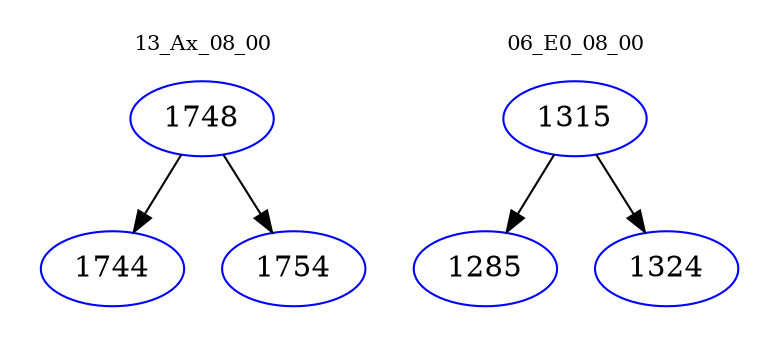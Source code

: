 digraph{
subgraph cluster_0 {
color = white
label = "13_Ax_08_00";
fontsize=10;
T0_1748 [label="1748", color="blue"]
T0_1748 -> T0_1744 [color="black"]
T0_1744 [label="1744", color="blue"]
T0_1748 -> T0_1754 [color="black"]
T0_1754 [label="1754", color="blue"]
}
subgraph cluster_1 {
color = white
label = "06_E0_08_00";
fontsize=10;
T1_1315 [label="1315", color="blue"]
T1_1315 -> T1_1285 [color="black"]
T1_1285 [label="1285", color="blue"]
T1_1315 -> T1_1324 [color="black"]
T1_1324 [label="1324", color="blue"]
}
}
